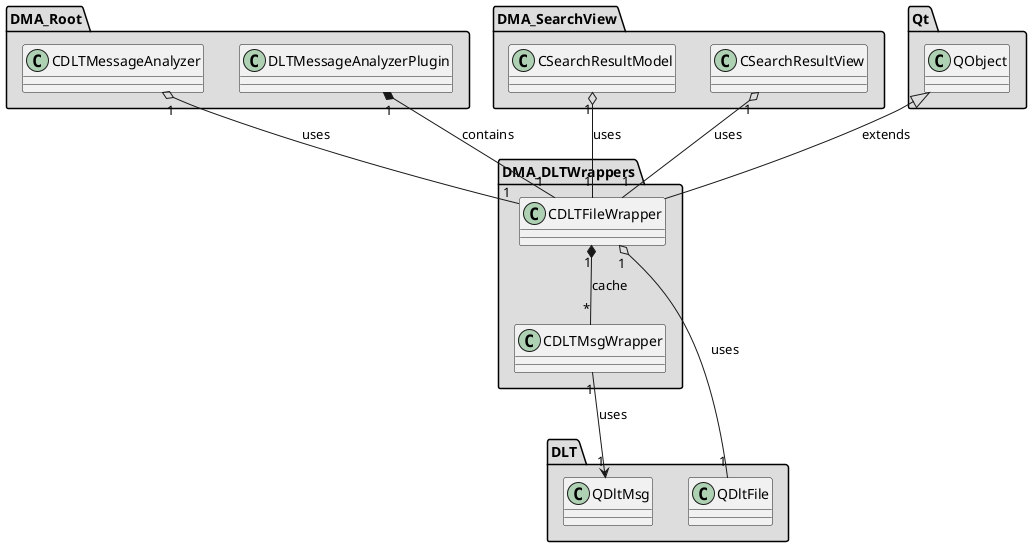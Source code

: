 
@startuml

skinparam wrapWidth 600
package "DLT" #DDDDDD
{

class "QDltFile"
{
}

class "QDltMsg"
{
}

}

package "DMA_DLTWrappers" #DDDDDD
{

class "CDLTFileWrapper"
{
}

class "CDLTMsgWrapper"
{
}

}

package "DMA_Root" #DDDDDD
{

class "CDLTMessageAnalyzer"
{
}

class "DLTMessageAnalyzerPlugin"
{
}

}

package "DMA_SearchView" #DDDDDD
{

class "CSearchResultModel"
{
}

class "CSearchResultView"
{
}

}

package "Qt" #DDDDDD
{

class "QObject"
{
}

}

'====================Inheritance section====================
QObject <|-- CDLTFileWrapper : extends

'====================Dependencies section====================
CDLTFileWrapper "1" *-- "*" CDLTMsgWrapper : cache
CDLTFileWrapper "1" o-- "1" QDltFile : uses
CDLTMsgWrapper "1" --> "1" QDltMsg : uses
CDLTMessageAnalyzer "1" o-- "1" CDLTFileWrapper : uses
DLTMessageAnalyzerPlugin "1" *-- "1" CDLTFileWrapper : contains
CSearchResultModel "1" o-- "1" CDLTFileWrapper : uses
CSearchResultView "1" o-- "1" CDLTFileWrapper : uses

@enduml